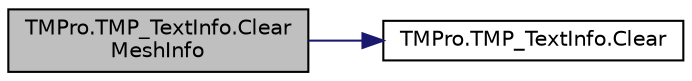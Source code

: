 digraph "TMPro.TMP_TextInfo.ClearMeshInfo"
{
 // LATEX_PDF_SIZE
  edge [fontname="Helvetica",fontsize="10",labelfontname="Helvetica",labelfontsize="10"];
  node [fontname="Helvetica",fontsize="10",shape=record];
  rankdir="LR";
  Node1 [label="TMPro.TMP_TextInfo.Clear\lMeshInfo",height=0.2,width=0.4,color="black", fillcolor="grey75", style="filled", fontcolor="black",tooltip="Function to clear the content of the MeshInfo array while preserving the Triangles,..."];
  Node1 -> Node2 [color="midnightblue",fontsize="10",style="solid",fontname="Helvetica"];
  Node2 [label="TMPro.TMP_TextInfo.Clear",height=0.2,width=0.4,color="black", fillcolor="white", style="filled",URL="$class_t_m_pro_1_1_t_m_p___text_info.html#a15b8c8e9f46c5412276e45c6f675edf2",tooltip="Function to clear the counters of the text object."];
}
